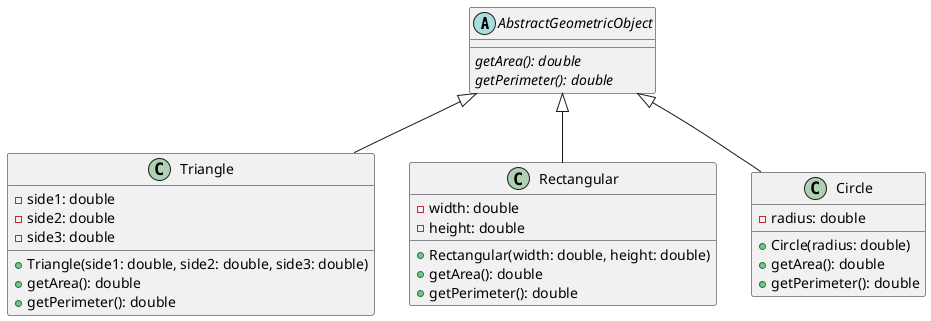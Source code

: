 @startuml Geometric
abstract class AbstractGeometricObject {
    {abstract} getArea(): double
    {abstract} getPerimeter(): double
}
class Triangle {
    -side1: double
    -side2: double
    -side3: double
    +Triangle(side1: double, side2: double, side3: double)
    +getArea(): double
    +getPerimeter(): double
}
class Rectangular {
    -width: double
    -height: double
    +Rectangular(width: double, height: double)
    +getArea(): double
    +getPerimeter(): double
}
class Circle {
    -radius: double
    +Circle(radius: double)
    +getArea(): double
    +getPerimeter(): double
}
AbstractGeometricObject <|-- Triangle
AbstractGeometricObject <|-- Rectangular
AbstractGeometricObject <|-- Circle
@enduml